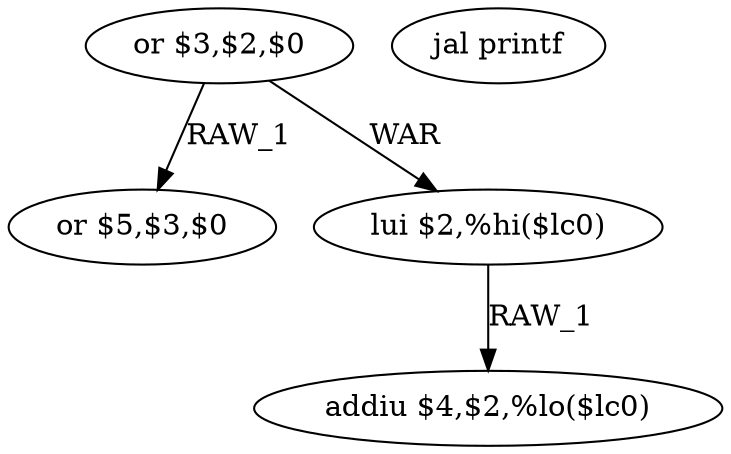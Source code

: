 digraph G1 {
node [shape = ellipse];
i0 [label = "or $3,$2,$0"] ;
i0 ->  i3 [label= "RAW_1"];
i0 ->  i1 [label= "WAR"];
i3 [label = "or $5,$3,$0"] ;
i1 [label = "lui $2,%hi($lc0)"] ;
i1 ->  i2 [label= "RAW_1"];
i2 [label = "addiu $4,$2,%lo($lc0)"] ;
i4 [label = "jal printf"] ;
}

